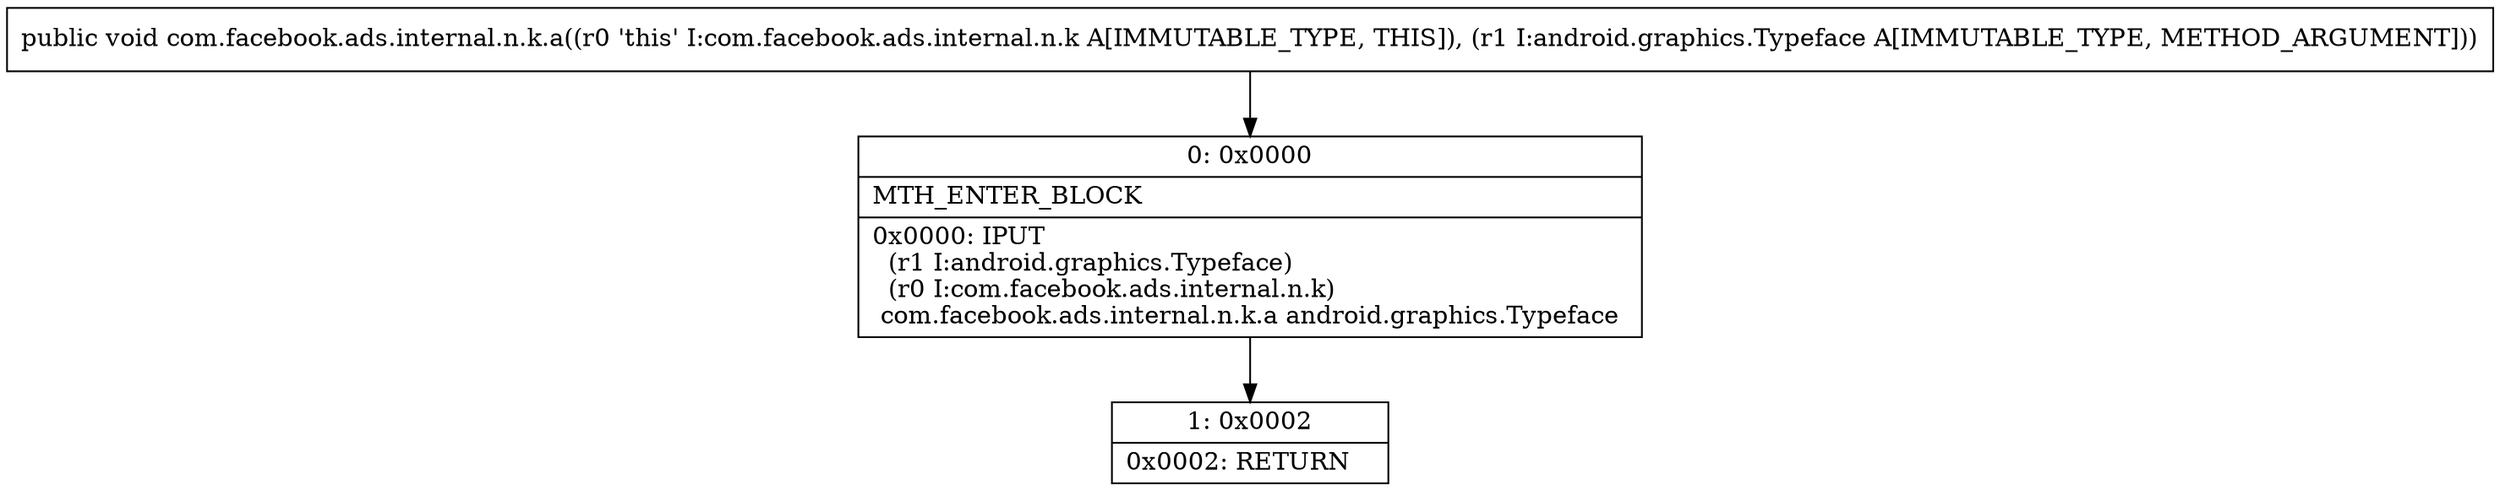 digraph "CFG forcom.facebook.ads.internal.n.k.a(Landroid\/graphics\/Typeface;)V" {
Node_0 [shape=record,label="{0\:\ 0x0000|MTH_ENTER_BLOCK\l|0x0000: IPUT  \l  (r1 I:android.graphics.Typeface)\l  (r0 I:com.facebook.ads.internal.n.k)\l com.facebook.ads.internal.n.k.a android.graphics.Typeface \l}"];
Node_1 [shape=record,label="{1\:\ 0x0002|0x0002: RETURN   \l}"];
MethodNode[shape=record,label="{public void com.facebook.ads.internal.n.k.a((r0 'this' I:com.facebook.ads.internal.n.k A[IMMUTABLE_TYPE, THIS]), (r1 I:android.graphics.Typeface A[IMMUTABLE_TYPE, METHOD_ARGUMENT])) }"];
MethodNode -> Node_0;
Node_0 -> Node_1;
}

